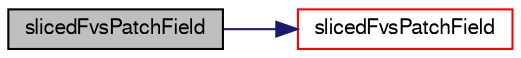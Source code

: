 digraph "slicedFvsPatchField"
{
  bgcolor="transparent";
  edge [fontname="FreeSans",fontsize="10",labelfontname="FreeSans",labelfontsize="10"];
  node [fontname="FreeSans",fontsize="10",shape=record];
  rankdir="LR";
  Node10 [label="slicedFvsPatchField",height=0.2,width=0.4,color="black", fillcolor="grey75", style="filled", fontcolor="black"];
  Node10 -> Node11 [color="midnightblue",fontsize="10",style="solid",fontname="FreeSans"];
  Node11 [label="slicedFvsPatchField",height=0.2,width=0.4,color="red",URL="$a22378.html#a114d3452b07d5e4d3165167c261874ad",tooltip="Construct from patch, internal field and field to slice. "];
}
